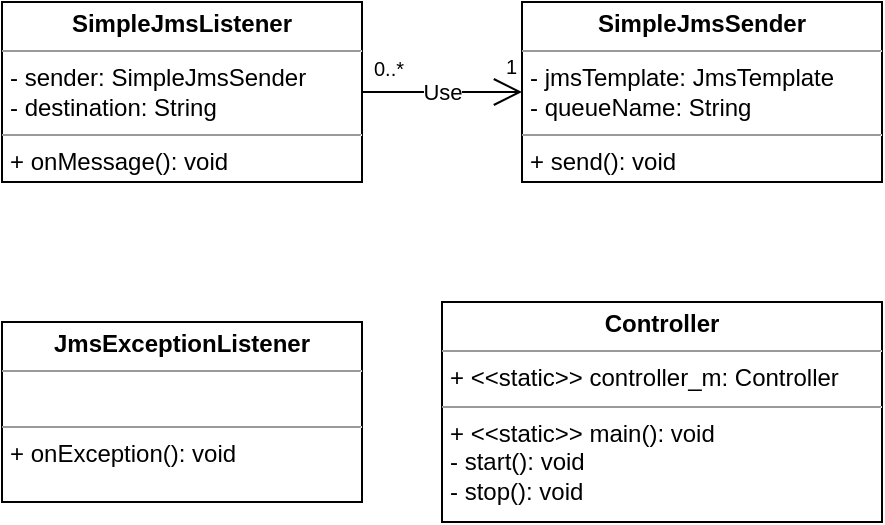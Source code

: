 <mxfile version="12.6.5" type="device"><diagram id="hRbpmeP54VHQW5doO-SR" name="Page-1"><mxGraphModel dx="905" dy="673" grid="1" gridSize="10" guides="1" tooltips="1" connect="1" arrows="1" fold="1" page="1" pageScale="1" pageWidth="500" pageHeight="500" math="0" shadow="0"><root><mxCell id="0"/><mxCell id="1" parent="0"/><mxCell id="qR4Fx1jxwOTpVA9fTybW-1" value="&lt;p style=&quot;margin: 0px ; margin-top: 4px ; text-align: center&quot;&gt;&lt;b&gt;SimpleJmsListener&lt;/b&gt;&lt;/p&gt;&lt;hr size=&quot;1&quot;&gt;&lt;p style=&quot;margin: 0px ; margin-left: 4px&quot;&gt;- sender: SimpleJmsSender&lt;/p&gt;&lt;p style=&quot;margin: 0px ; margin-left: 4px&quot;&gt;- destination: String&lt;/p&gt;&lt;hr size=&quot;1&quot;&gt;&lt;p style=&quot;margin: 0px ; margin-left: 4px&quot;&gt;+ onMessage(): void&lt;/p&gt;" style="verticalAlign=top;align=left;overflow=fill;fontSize=12;fontFamily=Helvetica;html=1;" vertex="1" parent="1"><mxGeometry x="30" y="200" width="180" height="90" as="geometry"/></mxCell><mxCell id="qR4Fx1jxwOTpVA9fTybW-2" value="&lt;p style=&quot;margin: 0px ; margin-top: 4px ; text-align: center&quot;&gt;&lt;b&gt;SimpleJmsSender&lt;/b&gt;&lt;/p&gt;&lt;hr size=&quot;1&quot;&gt;&lt;p style=&quot;margin: 0px ; margin-left: 4px&quot;&gt;- jmsTemplate: JmsTemplate&lt;/p&gt;&lt;p style=&quot;margin: 0px ; margin-left: 4px&quot;&gt;- queueName: String&lt;/p&gt;&lt;hr size=&quot;1&quot;&gt;&lt;p style=&quot;margin: 0px ; margin-left: 4px&quot;&gt;+ send(): void&lt;/p&gt;" style="verticalAlign=top;align=left;overflow=fill;fontSize=12;fontFamily=Helvetica;html=1;" vertex="1" parent="1"><mxGeometry x="290" y="200" width="180" height="90" as="geometry"/></mxCell><mxCell id="qR4Fx1jxwOTpVA9fTybW-3" value="&lt;p style=&quot;margin: 0px ; margin-top: 4px ; text-align: center&quot;&gt;&lt;b&gt;JmsExceptionListener&lt;/b&gt;&lt;/p&gt;&lt;hr size=&quot;1&quot;&gt;&lt;p style=&quot;margin: 0px ; margin-left: 4px&quot;&gt;&lt;br&gt;&lt;/p&gt;&lt;hr size=&quot;1&quot;&gt;&lt;p style=&quot;margin: 0px ; margin-left: 4px&quot;&gt;+ onException(): void&lt;/p&gt;" style="verticalAlign=top;align=left;overflow=fill;fontSize=12;fontFamily=Helvetica;html=1;" vertex="1" parent="1"><mxGeometry x="30" y="360" width="180" height="90" as="geometry"/></mxCell><mxCell id="qR4Fx1jxwOTpVA9fTybW-4" value="&lt;p style=&quot;margin: 0px ; margin-top: 4px ; text-align: center&quot;&gt;&lt;b&gt;Controller&lt;/b&gt;&lt;/p&gt;&lt;hr size=&quot;1&quot;&gt;&lt;p style=&quot;margin: 0px ; margin-left: 4px&quot;&gt;+ &amp;lt;&amp;lt;static&amp;gt;&amp;gt; controller_m: Controller&lt;/p&gt;&lt;hr size=&quot;1&quot;&gt;&lt;p style=&quot;margin: 0px ; margin-left: 4px&quot;&gt;+ &amp;lt;&amp;lt;static&amp;gt;&amp;gt; main(): void&lt;/p&gt;&lt;p style=&quot;margin: 0px ; margin-left: 4px&quot;&gt;- start(): void&lt;/p&gt;&lt;p style=&quot;margin: 0px ; margin-left: 4px&quot;&gt;- stop(): void&lt;/p&gt;" style="verticalAlign=top;align=left;overflow=fill;fontSize=12;fontFamily=Helvetica;html=1;" vertex="1" parent="1"><mxGeometry x="250" y="350" width="220" height="110" as="geometry"/></mxCell><mxCell id="qR4Fx1jxwOTpVA9fTybW-6" value="Use" style="endArrow=none;html=1;endSize=12;startArrow=open;startSize=12;startFill=0;edgeStyle=orthogonalEdgeStyle;endFill=0;" edge="1" parent="1" source="qR4Fx1jxwOTpVA9fTybW-2" target="qR4Fx1jxwOTpVA9fTybW-1"><mxGeometry relative="1" as="geometry"><mxPoint x="200" y="470" as="sourcePoint"/><mxPoint x="40" y="470" as="targetPoint"/></mxGeometry></mxCell><mxCell id="qR4Fx1jxwOTpVA9fTybW-7" value="1" style="resizable=0;html=1;align=left;verticalAlign=top;labelBackgroundColor=#ffffff;fontSize=10;" connectable="0" vertex="1" parent="qR4Fx1jxwOTpVA9fTybW-6"><mxGeometry x="-1" relative="1" as="geometry"><mxPoint x="-10" y="-25" as="offset"/></mxGeometry></mxCell><mxCell id="qR4Fx1jxwOTpVA9fTybW-8" value="0..*" style="resizable=0;html=1;align=right;verticalAlign=top;labelBackgroundColor=#ffffff;fontSize=10;" connectable="0" vertex="1" parent="qR4Fx1jxwOTpVA9fTybW-6"><mxGeometry x="1" relative="1" as="geometry"><mxPoint x="21" y="-24" as="offset"/></mxGeometry></mxCell></root></mxGraphModel></diagram></mxfile>